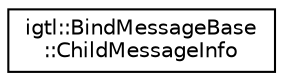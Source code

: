 digraph "Graphical Class Hierarchy"
{
  edge [fontname="Helvetica",fontsize="10",labelfontname="Helvetica",labelfontsize="10"];
  node [fontname="Helvetica",fontsize="10",shape=record];
  rankdir="LR";
  Node1 [label="igtl::BindMessageBase\l::ChildMessageInfo",height=0.2,width=0.4,color="black", fillcolor="white", style="filled",URL="$structigtl_1_1BindMessageBase_1_1ChildMessageInfo.html"];
}
